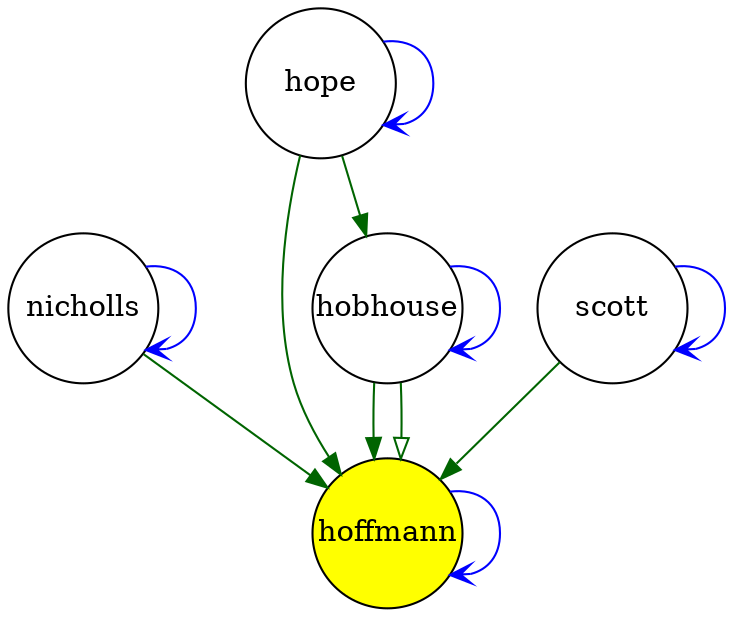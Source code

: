 digraph case32 { 
 K=0.6 
 "nicholls" -> { "hoffmann" } [color="darkgreen", arrowhead="normal", penwidth=1, href="#6"]; 
 "nicholls" -> { "nicholls" } [color="blue", arrowhead="vee", penwidth=1, href="#6"]; 
 "hoffmann" -> { "hoffmann" } [color="blue", arrowhead="vee", penwidth=1, href="#236"]; 
 "hope" -> { "hoffmann" } [color="darkgreen", arrowhead="normal", penwidth=1, href="#242"]; 
 "hope" -> { "hobhouse" } [color="darkgreen", arrowhead="normal", penwidth=1, href="#242"]; 
 "hope" -> { "hope" } [color="blue", arrowhead="vee", penwidth=1, href="#242"]; 
 "hobhouse" -> { "hobhouse" } [color="blue", arrowhead="vee", penwidth=1, href="#247"]; 
 "hobhouse" -> { "hoffmann" } [color="darkgreen", arrowhead="normal", penwidth=1, href="#248"]; 
 "hobhouse" -> { "hoffmann" } [color="darkgreen", arrowhead="onormal", penwidth=1, href="partagr_hobhouse_hoffmann"];
 "scott" -> { "hoffmann" } [color="darkgreen", arrowhead="normal", penwidth=1, href="#295"]; 
 "scott" -> { "scott" } [color="blue", arrowhead="vee", penwidth=1, href="#295"]; 
 "nicholls" [shape="circle", fixedsize="true", height=1, width=1, style="filled", fillcolor="white", href="#nicholls"]; 
 "hoffmann" [shape="circle", fixedsize="true", height=1, width=1, style="filled", fillcolor="yellow", href="#hoffmann"]; 
 "hope" [shape="circle", fixedsize="true", height=1, width=1, style="filled", fillcolor="white", href="#hope"]; 
 "hobhouse" [shape="circle", fixedsize="true", height=1, width=1, style="filled", fillcolor="white", href="#hobhouse"]; 
 "scott" [shape="circle", fixedsize="true", height=1, width=1, style="filled", fillcolor="white", href="#scott"]; 

}